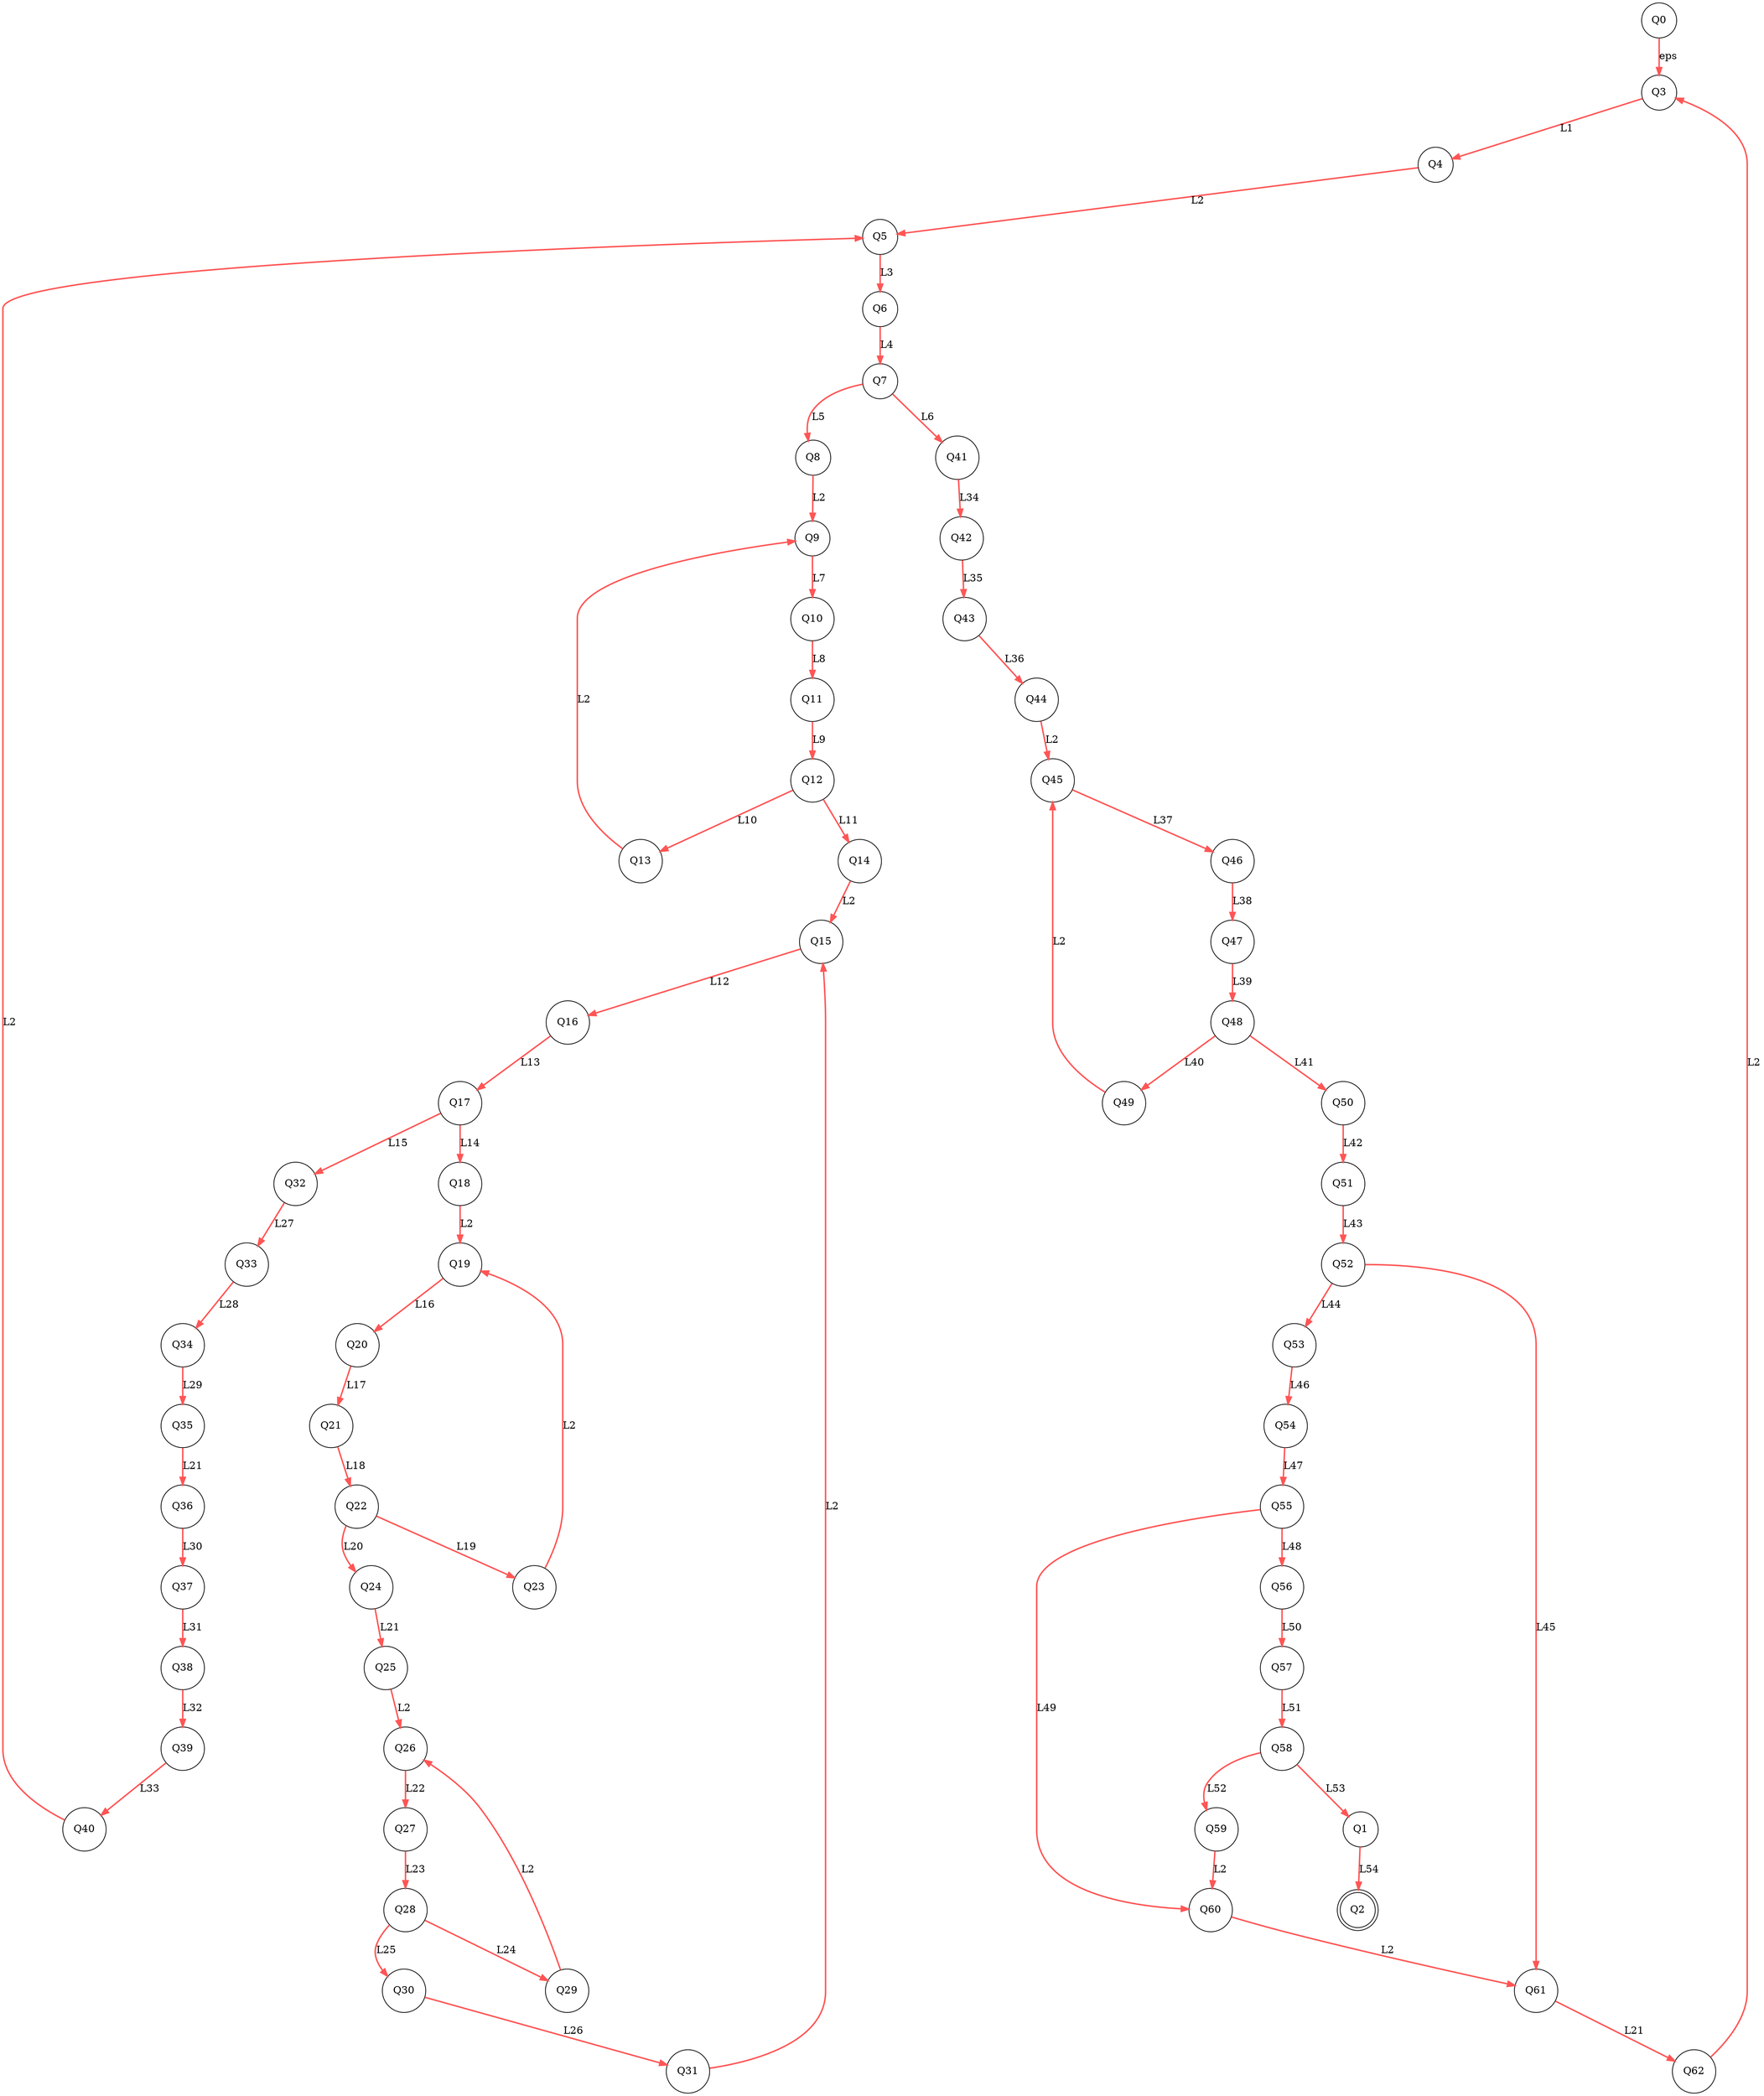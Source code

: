 digraph G {
  nodesep = 2.0;
  edge [color="#ff5555"];
  Q0 -> Q3 [style=bold,label="eps"];
  Q1 -> Q2 [style=bold,label="L54"];
  Q3 -> Q4 [style=bold,label="L1"];
  Q4 -> Q5 [style=bold,label="L2"];
  Q5 -> Q6 [style=bold,label="L3"];
  Q6 -> Q7 [style=bold,label="L4"];
  Q7 -> Q8 [style=bold,label="L5"];
  Q7 -> Q41 [style=bold,label="L6"];
  Q8 -> Q9 [style=bold,label="L2"];
  Q9 -> Q10 [style=bold,label="L7"];
  Q10 -> Q11 [style=bold,label="L8"];
  Q11 -> Q12 [style=bold,label="L9"];
  Q12 -> Q13 [style=bold,label="L10"];
  Q12 -> Q14 [style=bold,label="L11"];
  Q13 -> Q9 [style=bold,label="L2"];
  Q14 -> Q15 [style=bold,label="L2"];
  Q15 -> Q16 [style=bold,label="L12"];
  Q16 -> Q17 [style=bold,label="L13"];
  Q17 -> Q18 [style=bold,label="L14"];
  Q17 -> Q32 [style=bold,label="L15"];
  Q18 -> Q19 [style=bold,label="L2"];
  Q19 -> Q20 [style=bold,label="L16"];
  Q20 -> Q21 [style=bold,label="L17"];
  Q21 -> Q22 [style=bold,label="L18"];
  Q22 -> Q23 [style=bold,label="L19"];
  Q22 -> Q24 [style=bold,label="L20"];
  Q23 -> Q19 [style=bold,label="L2"];
  Q24 -> Q25 [style=bold,label="L21"];
  Q25 -> Q26 [style=bold,label="L2"];
  Q26 -> Q27 [style=bold,label="L22"];
  Q27 -> Q28 [style=bold,label="L23"];
  Q28 -> Q29 [style=bold,label="L24"];
  Q28 -> Q30 [style=bold,label="L25"];
  Q29 -> Q26 [style=bold,label="L2"];
  Q30 -> Q31 [style=bold,label="L26"];
  Q31 -> Q15 [style=bold,label="L2"];
  Q32 -> Q33 [style=bold,label="L27"];
  Q33 -> Q34 [style=bold,label="L28"];
  Q34 -> Q35 [style=bold,label="L29"];
  Q35 -> Q36 [style=bold,label="L21"];
  Q36 -> Q37 [style=bold,label="L30"];
  Q37 -> Q38 [style=bold,label="L31"];
  Q38 -> Q39 [style=bold,label="L32"];
  Q39 -> Q40 [style=bold,label="L33"];
  Q40 -> Q5 [style=bold,label="L2"];
  Q41 -> Q42 [style=bold,label="L34"];
  Q42 -> Q43 [style=bold,label="L35"];
  Q43 -> Q44 [style=bold,label="L36"];
  Q44 -> Q45 [style=bold,label="L2"];
  Q45 -> Q46 [style=bold,label="L37"];
  Q46 -> Q47 [style=bold,label="L38"];
  Q47 -> Q48 [style=bold,label="L39"];
  Q48 -> Q49 [style=bold,label="L40"];
  Q48 -> Q50 [style=bold,label="L41"];
  Q49 -> Q45 [style=bold,label="L2"];
  Q50 -> Q51 [style=bold,label="L42"];
  Q51 -> Q52 [style=bold,label="L43"];
  Q52 -> Q53 [style=bold,label="L44"];
  Q52 -> Q61 [style=bold,label="L45"];
  Q53 -> Q54 [style=bold,label="L46"];
  Q54 -> Q55 [style=bold,label="L47"];
  Q55 -> Q56 [style=bold,label="L48"];
  Q55 -> Q60 [style=bold,label="L49"];
  Q56 -> Q57 [style=bold,label="L50"];
  Q57 -> Q58 [style=bold,label="L51"];
  Q58 -> Q59 [style=bold,label="L52"];
  Q58 -> Q1 [style=bold,label="L53"];
  Q59 -> Q60 [style=bold,label="L2"];
  Q60 -> Q61 [style=bold,label="L2"];
  Q61 -> Q62 [style=bold,label="L21"];
  Q62 -> Q3 [style=bold,label="L2"];
  Q0 [shape=circle];
  Q1 [shape=circle];
  Q2 [shape=circle,peripheries=2];
  Q3 [shape=circle];
  Q4 [shape=circle];
  Q5 [shape=circle];
  Q6 [shape=circle];
  Q7 [shape=circle];
  Q8 [shape=circle];
  Q9 [shape=circle];
  Q10 [shape=circle];
  Q11 [shape=circle];
  Q12 [shape=circle];
  Q13 [shape=circle];
  Q14 [shape=circle];
  Q15 [shape=circle];
  Q16 [shape=circle];
  Q17 [shape=circle];
  Q18 [shape=circle];
  Q19 [shape=circle];
  Q20 [shape=circle];
  Q21 [shape=circle];
  Q22 [shape=circle];
  Q23 [shape=circle];
  Q24 [shape=circle];
  Q25 [shape=circle];
  Q26 [shape=circle];
  Q27 [shape=circle];
  Q28 [shape=circle];
  Q29 [shape=circle];
  Q30 [shape=circle];
  Q31 [shape=circle];
  Q32 [shape=circle];
  Q33 [shape=circle];
  Q34 [shape=circle];
  Q35 [shape=circle];
  Q36 [shape=circle];
  Q37 [shape=circle];
  Q38 [shape=circle];
  Q39 [shape=circle];
  Q40 [shape=circle];
  Q41 [shape=circle];
  Q42 [shape=circle];
  Q43 [shape=circle];
  Q44 [shape=circle];
  Q45 [shape=circle];
  Q46 [shape=circle];
  Q47 [shape=circle];
  Q48 [shape=circle];
  Q49 [shape=circle];
  Q50 [shape=circle];
  Q51 [shape=circle];
  Q52 [shape=circle];
  Q53 [shape=circle];
  Q54 [shape=circle];
  Q55 [shape=circle];
  Q56 [shape=circle];
  Q57 [shape=circle];
  Q58 [shape=circle];
  Q59 [shape=circle];
  Q60 [shape=circle];
  Q61 [shape=circle];
  Q62 [shape=circle];
}
